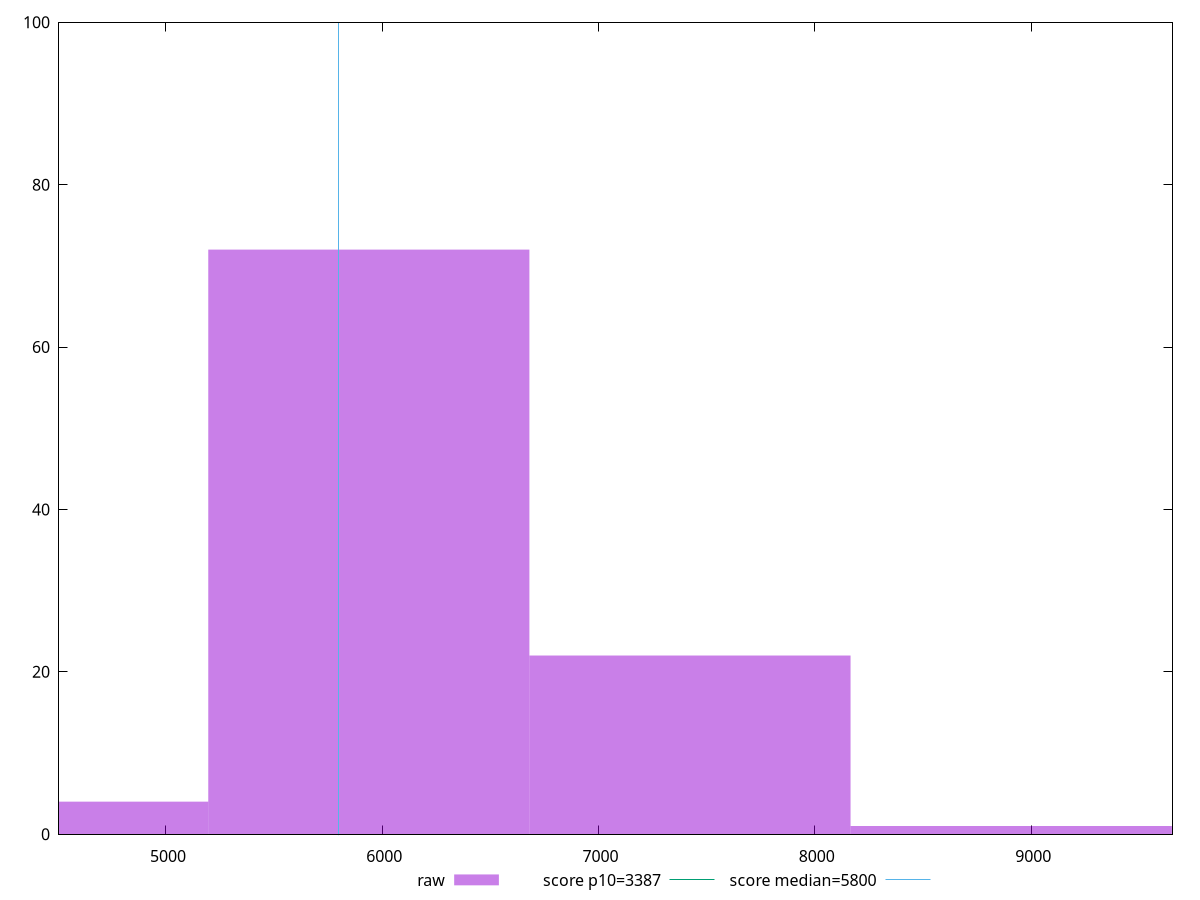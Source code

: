 reset

$raw <<EOF
10391.723192506795 1
8907.191307862968 1
5938.1275385753115 72
4453.595653931484 4
7422.659423219139 22
EOF

set key outside below
set boxwidth 1484.5318846438279
set xrange [4505.839351416596:9653.194856391516]
set yrange [0:100]
set trange [0:100]
set style fill transparent solid 0.5 noborder

set parametric
set terminal svg size 640, 490 enhanced background rgb 'white'
set output "report_00019_2021-02-10T18-14-37.922Z//speed-index/samples/pages/raw/histogram.svg"

plot $raw title "raw" with boxes, \
     3387,t title "score p10=3387", \
     5800,t title "score median=5800"

reset
